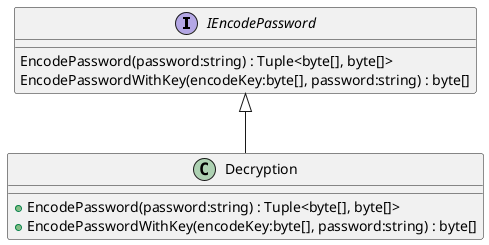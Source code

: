 @startuml
interface IEncodePassword {
    EncodePassword(password:string) : Tuple<byte[], byte[]>
    EncodePasswordWithKey(encodeKey:byte[], password:string) : byte[]
}
class Decryption {
    + EncodePassword(password:string) : Tuple<byte[], byte[]>
    + EncodePasswordWithKey(encodeKey:byte[], password:string) : byte[]
}
IEncodePassword <|-- Decryption
@enduml
